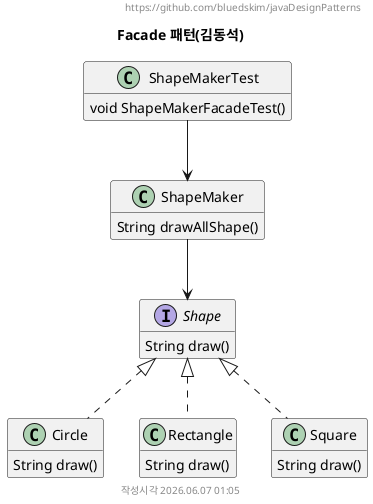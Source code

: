 @startuml Adapter 패턴(김동석)

hide empty members
hide empty methods

title Facade 패턴(김동석)
header https://github.com/bluedskim/javaDesignPatterns
footer 작성시각 %date("yyyy.MM.dd' 'HH:mm")


interface Shape {
	String draw()
}

class Circle {
	String draw()
}

class Rectangle {
	String draw()
}

class Square {
	String draw()
}

class ShapeMaker {
	String drawAllShape()
}

class ShapeMakerTest {
	void ShapeMakerFacadeTest()
}

Shape <|.. Circle
Shape <|.. Rectangle
Shape <|.. Square

ShapeMaker --> Shape

ShapeMakerTest --> ShapeMaker

@enduml